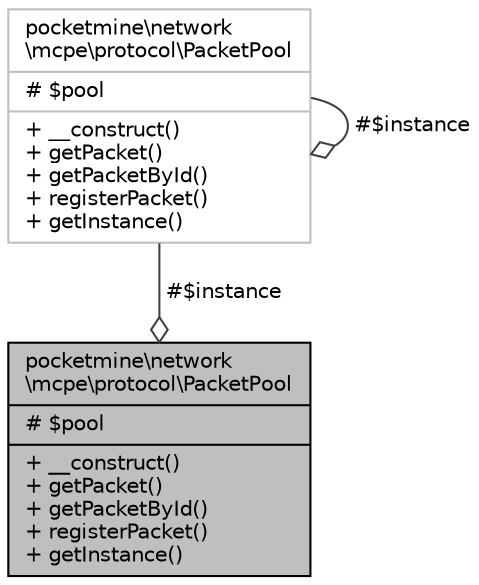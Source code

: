 digraph "pocketmine\network\mcpe\protocol\PacketPool"
{
 // INTERACTIVE_SVG=YES
 // LATEX_PDF_SIZE
  edge [fontname="Helvetica",fontsize="10",labelfontname="Helvetica",labelfontsize="10"];
  node [fontname="Helvetica",fontsize="10",shape=record];
  Node1 [label="{pocketmine\\network\l\\mcpe\\protocol\\PacketPool\n|# $pool\l|+ __construct()\l+ getPacket()\l+ getPacketById()\l+ registerPacket()\l+ getInstance()\l}",height=0.2,width=0.4,color="black", fillcolor="grey75", style="filled", fontcolor="black",tooltip=" "];
  Node2 -> Node1 [color="grey25",fontsize="10",style="solid",label=" #$instance" ,arrowhead="odiamond",fontname="Helvetica"];
  Node2 [label="{pocketmine\\network\l\\mcpe\\protocol\\PacketPool\n|# $pool\l|+ __construct()\l+ getPacket()\l+ getPacketById()\l+ registerPacket()\l+ getInstance()\l}",height=0.2,width=0.4,color="grey75", fillcolor="white", style="filled",URL="$d9/d97/classpocketmine_1_1network_1_1mcpe_1_1protocol_1_1_packet_pool.html",tooltip=" "];
  Node2 -> Node2 [color="grey25",fontsize="10",style="solid",label=" #$instance" ,arrowhead="odiamond",fontname="Helvetica"];
}
